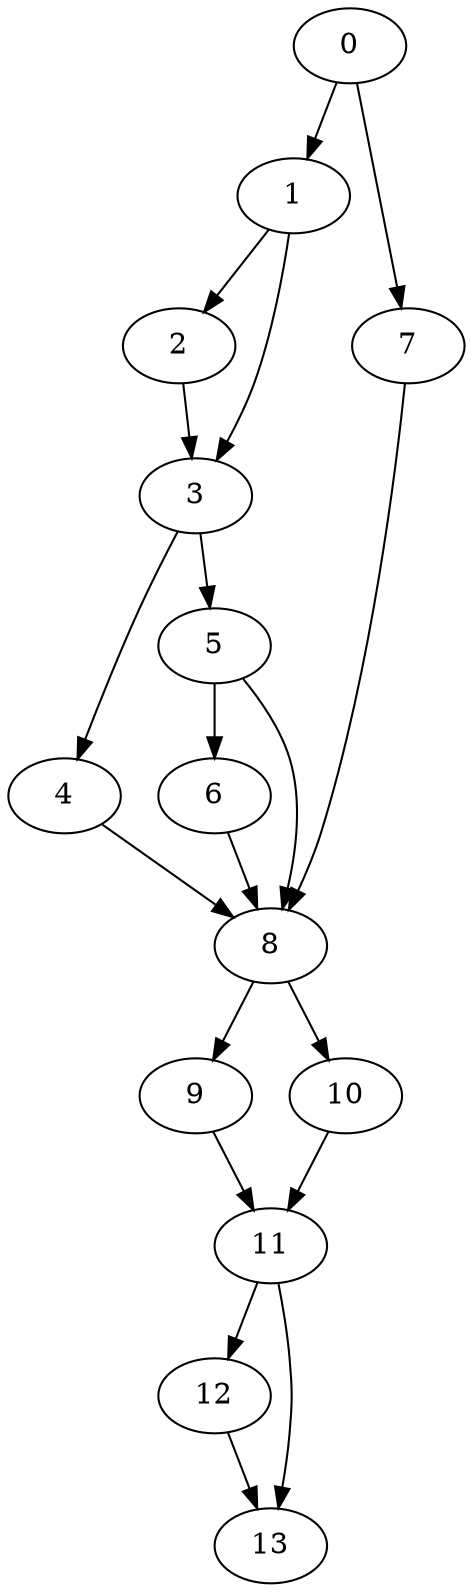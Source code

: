 digraph {
	0
	1
	2
	3
	4
	5
	6
	7
	8
	9
	10
	11
	12
	13
	1 -> 2
	2 -> 3
	1 -> 3
	3 -> 4
	7 -> 8
	4 -> 8
	5 -> 8
	6 -> 8
	8 -> 10
	11 -> 12
	11 -> 13
	12 -> 13
	0 -> 1
	8 -> 9
	3 -> 5
	0 -> 7
	5 -> 6
	9 -> 11
	10 -> 11
}
